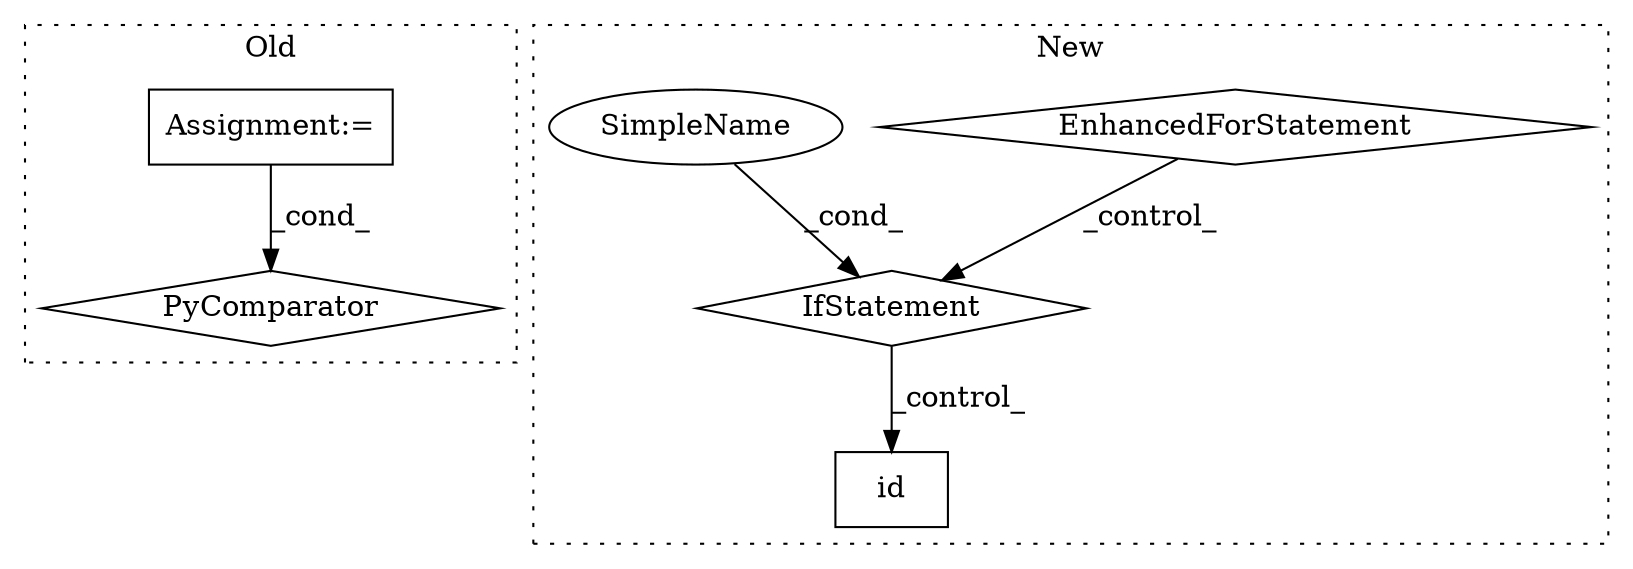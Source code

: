 digraph G {
subgraph cluster0 {
1 [label="PyComparator" a="113" s="11967" l="32" shape="diamond"];
3 [label="Assignment:=" a="7" s="11967" l="32" shape="box"];
label = "Old";
style="dotted";
}
subgraph cluster1 {
2 [label="id" a="32" s="11860,11885" l="3,1" shape="box"];
4 [label="IfStatement" a="25" s="11970" l="51" shape="diamond"];
5 [label="EnhancedForStatement" a="70" s="11633,11797" l="84,2" shape="diamond"];
6 [label="SimpleName" a="42" s="12016" l="5" shape="ellipse"];
label = "New";
style="dotted";
}
3 -> 1 [label="_cond_"];
4 -> 2 [label="_control_"];
5 -> 4 [label="_control_"];
6 -> 4 [label="_cond_"];
}